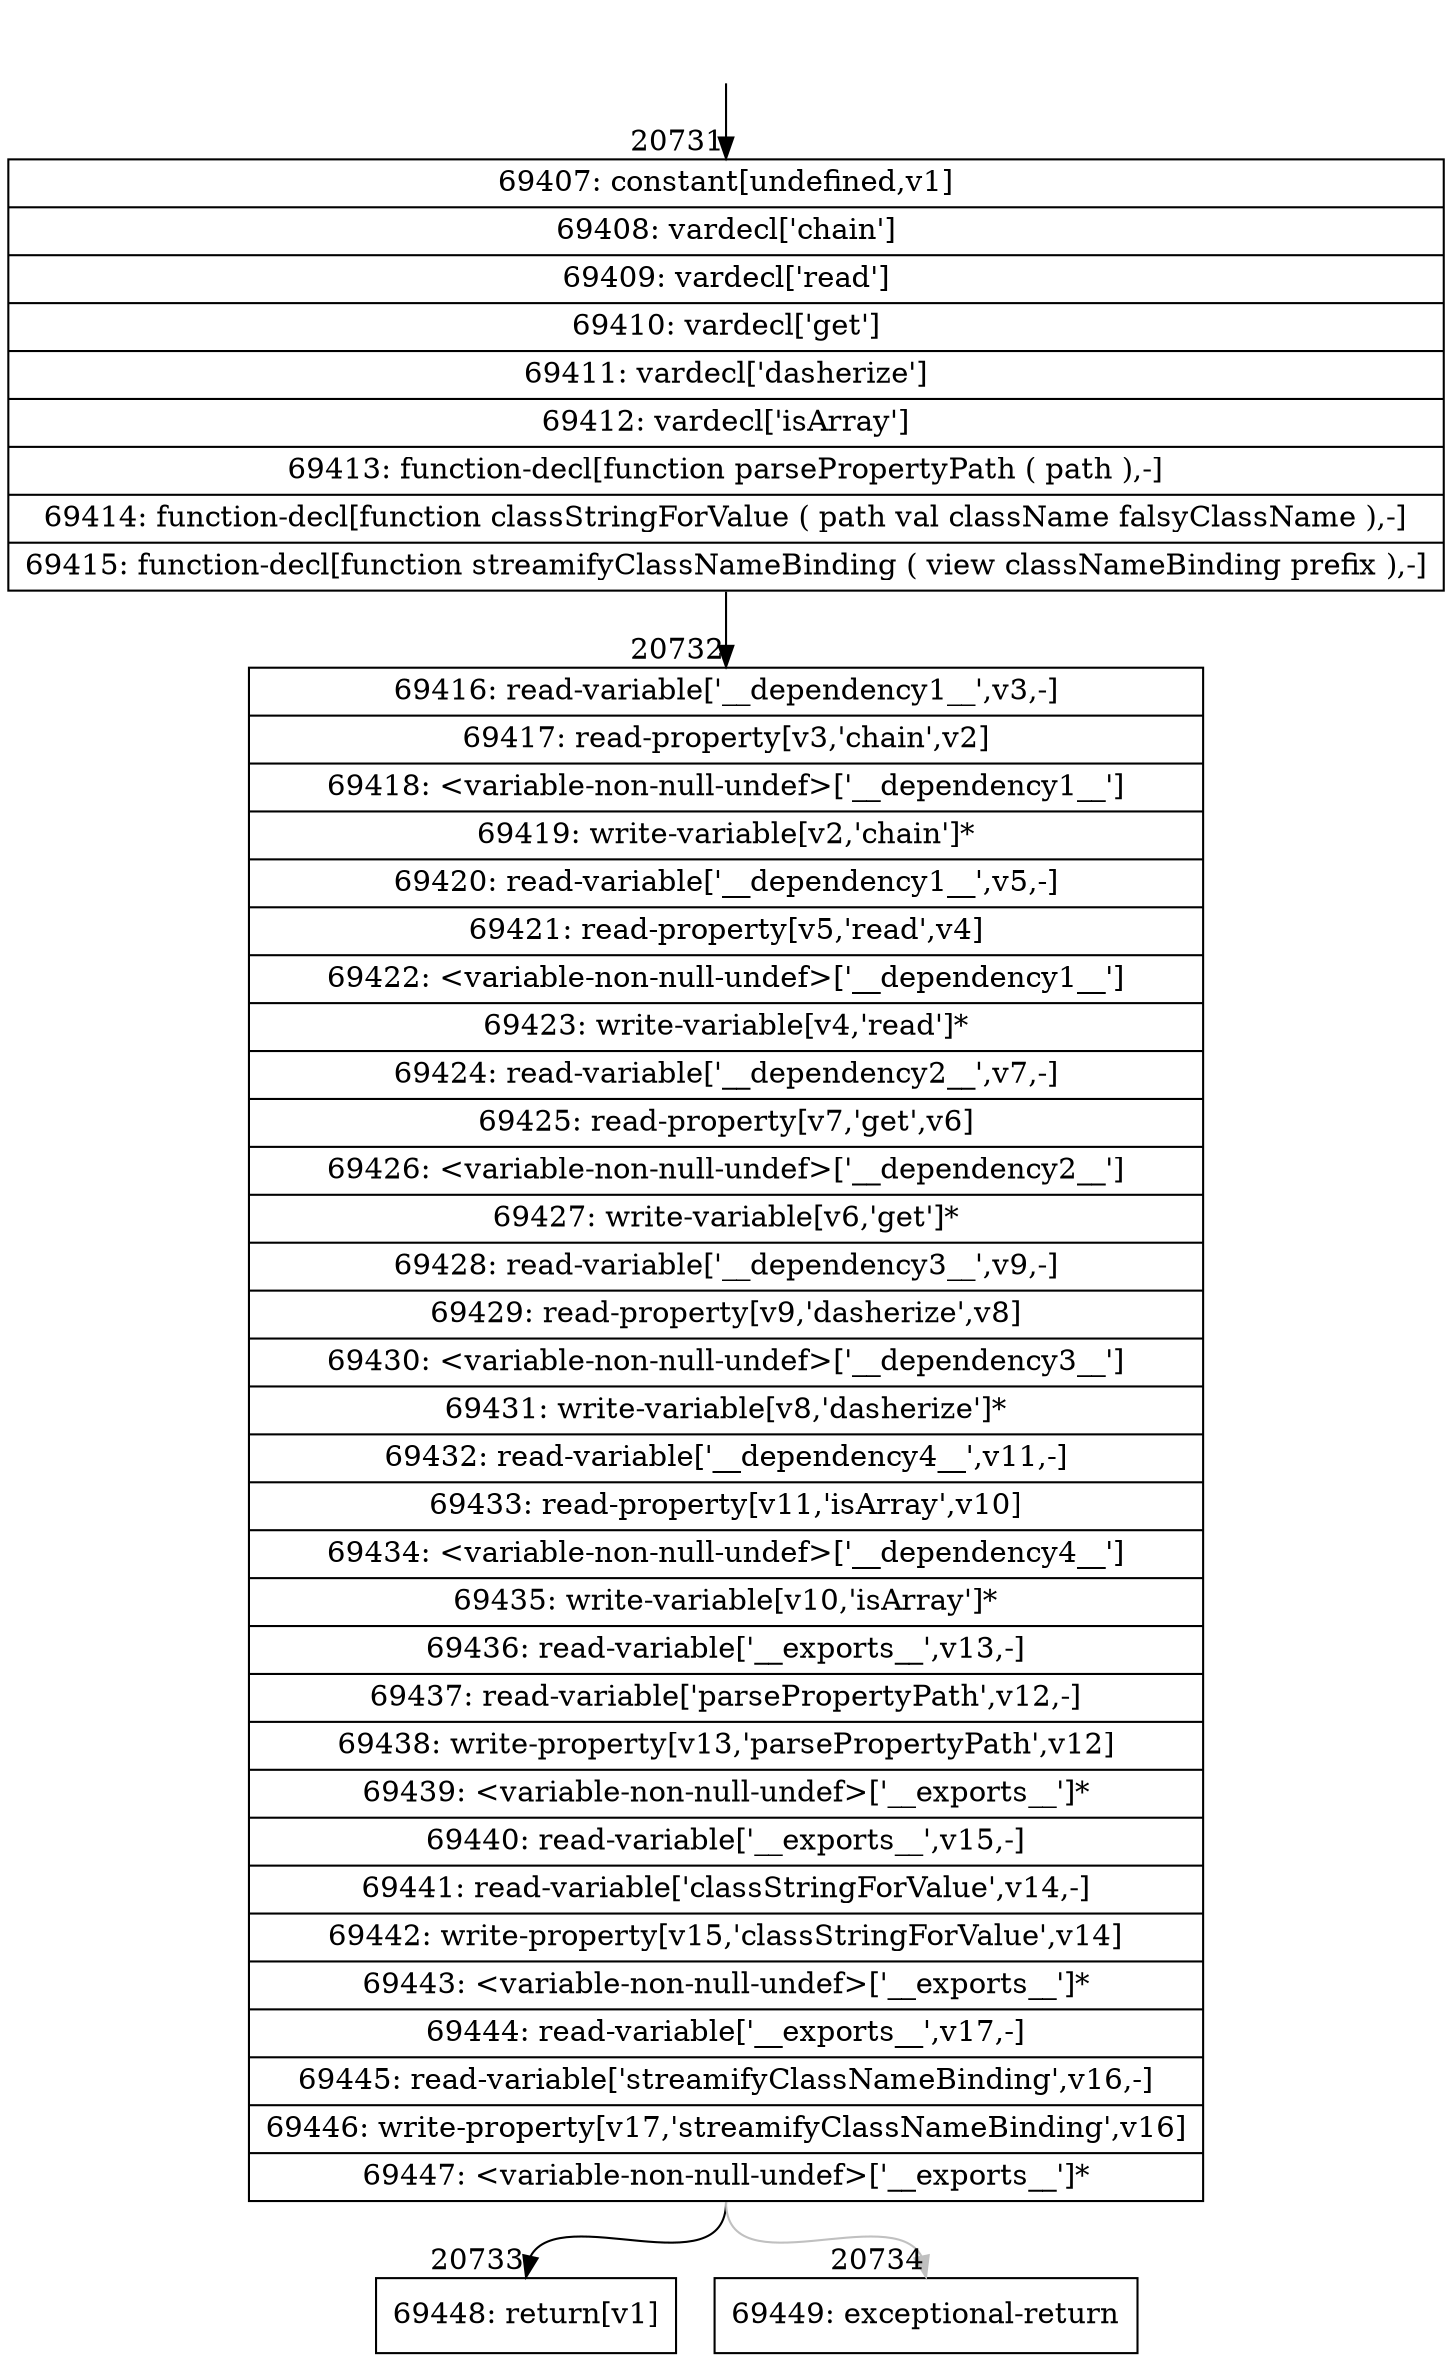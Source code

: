 digraph {
rankdir="TD"
BB_entry1809[shape=none,label=""];
BB_entry1809 -> BB20731 [tailport=s, headport=n, headlabel="    20731"]
BB20731 [shape=record label="{69407: constant[undefined,v1]|69408: vardecl['chain']|69409: vardecl['read']|69410: vardecl['get']|69411: vardecl['dasherize']|69412: vardecl['isArray']|69413: function-decl[function parsePropertyPath ( path ),-]|69414: function-decl[function classStringForValue ( path val className falsyClassName ),-]|69415: function-decl[function streamifyClassNameBinding ( view classNameBinding prefix ),-]}" ] 
BB20731 -> BB20732 [tailport=s, headport=n, headlabel="      20732"]
BB20732 [shape=record label="{69416: read-variable['__dependency1__',v3,-]|69417: read-property[v3,'chain',v2]|69418: \<variable-non-null-undef\>['__dependency1__']|69419: write-variable[v2,'chain']*|69420: read-variable['__dependency1__',v5,-]|69421: read-property[v5,'read',v4]|69422: \<variable-non-null-undef\>['__dependency1__']|69423: write-variable[v4,'read']*|69424: read-variable['__dependency2__',v7,-]|69425: read-property[v7,'get',v6]|69426: \<variable-non-null-undef\>['__dependency2__']|69427: write-variable[v6,'get']*|69428: read-variable['__dependency3__',v9,-]|69429: read-property[v9,'dasherize',v8]|69430: \<variable-non-null-undef\>['__dependency3__']|69431: write-variable[v8,'dasherize']*|69432: read-variable['__dependency4__',v11,-]|69433: read-property[v11,'isArray',v10]|69434: \<variable-non-null-undef\>['__dependency4__']|69435: write-variable[v10,'isArray']*|69436: read-variable['__exports__',v13,-]|69437: read-variable['parsePropertyPath',v12,-]|69438: write-property[v13,'parsePropertyPath',v12]|69439: \<variable-non-null-undef\>['__exports__']*|69440: read-variable['__exports__',v15,-]|69441: read-variable['classStringForValue',v14,-]|69442: write-property[v15,'classStringForValue',v14]|69443: \<variable-non-null-undef\>['__exports__']*|69444: read-variable['__exports__',v17,-]|69445: read-variable['streamifyClassNameBinding',v16,-]|69446: write-property[v17,'streamifyClassNameBinding',v16]|69447: \<variable-non-null-undef\>['__exports__']*}" ] 
BB20732 -> BB20733 [tailport=s, headport=n, headlabel="      20733"]
BB20732 -> BB20734 [tailport=s, headport=n, color=gray, headlabel="      20734"]
BB20733 [shape=record label="{69448: return[v1]}" ] 
BB20734 [shape=record label="{69449: exceptional-return}" ] 
//#$~ 39093
}
